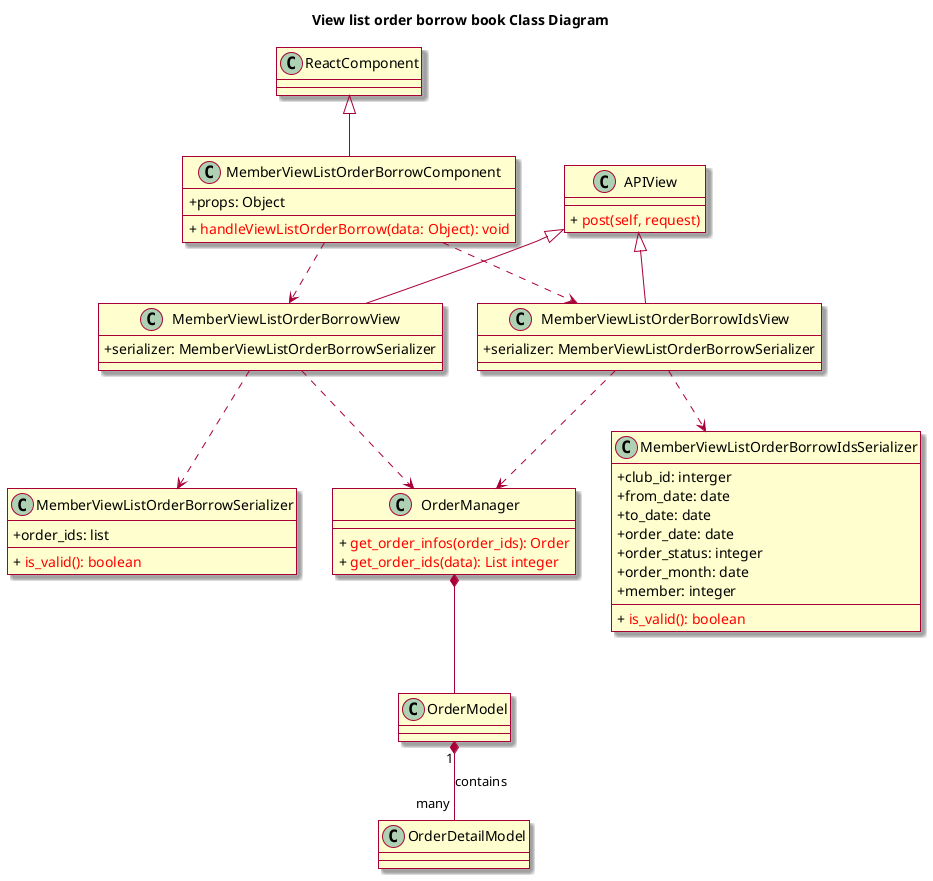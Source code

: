 @startuml
skin rose
skinparam classAttributeIconSize 0

title View list order borrow book Class Diagram
class ReactComponent

class MemberViewListOrderBorrowComponent {
	+ props: Object
	+ {method} <color:red> handleViewListOrderBorrow(data: Object): void
}

class MemberViewListOrderBorrowView {
	+ serializer: MemberViewListOrderBorrowSerializer
}

class MemberViewListOrderBorrowIdsView {
	+ serializer: MemberViewListOrderBorrowSerializer
}

class APIView {
	+ {method} <color:red> post(self, request)
}

class MemberViewListOrderBorrowSerializer {
	+  order_ids: list
	+ {method} <color:red> is_valid(): boolean
}
class MemberViewListOrderBorrowIdsSerializer {
	+  club_id: interger
	+  from_date: date
	+  to_date: date
	+  order_date: date
	+  order_status: integer
	+  order_month: date
	+  member: integer
	+ {method} <color:red> is_valid(): boolean
}
class OrderManager {
	+ {method} <color:red> get_order_infos(order_ids): Order
	+ {method} <color:red> get_order_ids(data): List integer
}

class OrderModel {
}
class OrderDetailModel {
}

ReactComponent <|-- MemberViewListOrderBorrowComponent
APIView <|-- MemberViewListOrderBorrowView
APIView <|-- MemberViewListOrderBorrowIdsView
MemberViewListOrderBorrowComponent ..> MemberViewListOrderBorrowView
MemberViewListOrderBorrowComponent ..> MemberViewListOrderBorrowIdsView
MemberViewListOrderBorrowIdsView ..> MemberViewListOrderBorrowIdsSerializer
MemberViewListOrderBorrowIdsView ..> OrderManager
MemberViewListOrderBorrowView ..> MemberViewListOrderBorrowSerializer
MemberViewListOrderBorrowView ..> OrderManager
OrderManager *-- OrderModel
OrderModel "1" *-- "many" OrderDetailModel : contains
@enduml

